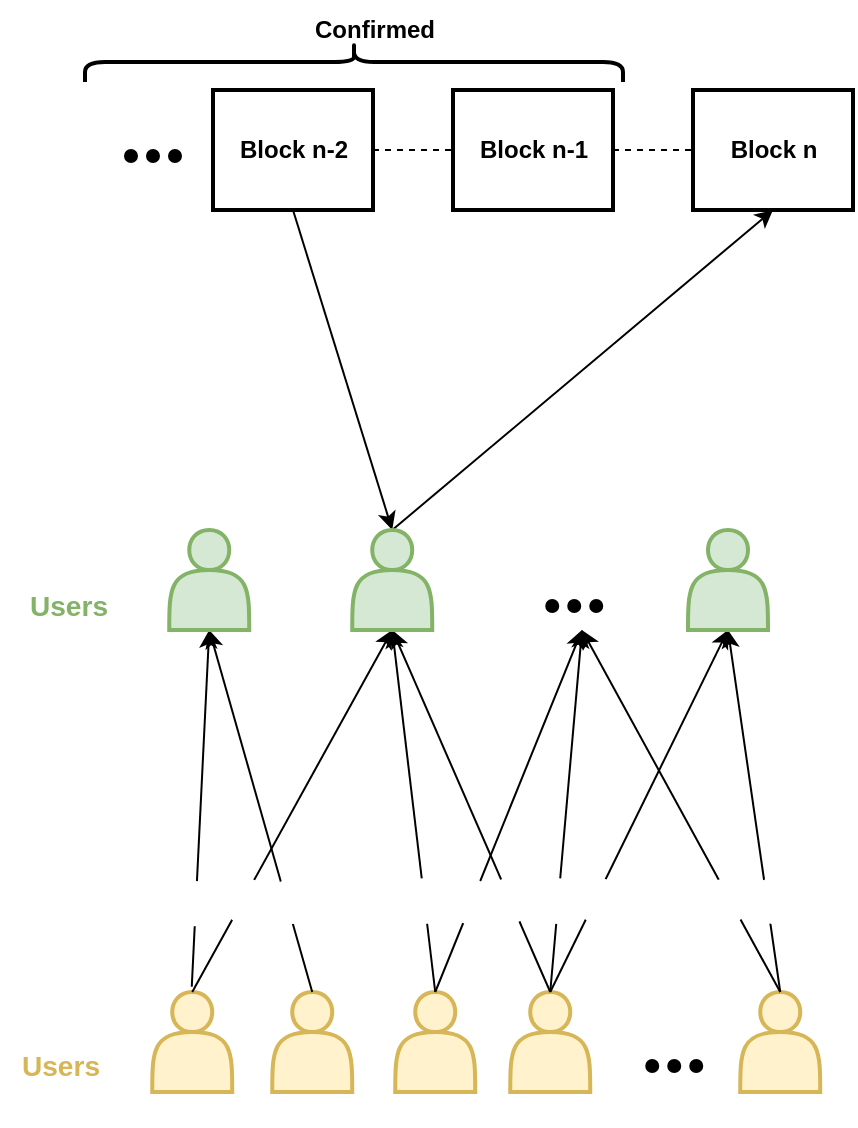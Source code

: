 <mxfile version="26.1.0">
  <diagram name="Page-1" id="uq0ruCk3_rSD9SvaCY8R">
    <mxGraphModel dx="459" dy="373" grid="1" gridSize="10" guides="1" tooltips="1" connect="1" arrows="1" fold="1" page="1" pageScale="1" pageWidth="827" pageHeight="1169" math="0" shadow="0">
      <root>
        <mxCell id="0" />
        <mxCell id="1" parent="0" />
        <mxCell id="N9PLPj0RIy9fikIjidYl-1" value="&lt;b&gt;Block n-1&lt;/b&gt;" style="rounded=0;whiteSpace=wrap;html=1;strokeWidth=2;" vertex="1" parent="1">
          <mxGeometry x="265.5" y="70" width="80" height="60" as="geometry" />
        </mxCell>
        <mxCell id="N9PLPj0RIy9fikIjidYl-2" value="&lt;b&gt;Block n&lt;/b&gt;" style="rounded=0;whiteSpace=wrap;html=1;strokeWidth=2;" vertex="1" parent="1">
          <mxGeometry x="385.5" y="70" width="80" height="60" as="geometry" />
        </mxCell>
        <mxCell id="N9PLPj0RIy9fikIjidYl-3" value="" style="endArrow=none;dashed=1;html=1;rounded=0;entryX=0;entryY=0.5;entryDx=0;entryDy=0;" edge="1" parent="1" source="N9PLPj0RIy9fikIjidYl-1" target="N9PLPj0RIy9fikIjidYl-2">
          <mxGeometry width="50" height="50" relative="1" as="geometry">
            <mxPoint x="185.5" y="100" as="sourcePoint" />
            <mxPoint x="245.5" y="99.5" as="targetPoint" />
          </mxGeometry>
        </mxCell>
        <mxCell id="N9PLPj0RIy9fikIjidYl-4" value="&lt;b&gt;Block n-2&lt;/b&gt;" style="rounded=0;whiteSpace=wrap;html=1;strokeWidth=2;" vertex="1" parent="1">
          <mxGeometry x="145.5" y="70" width="80" height="60" as="geometry" />
        </mxCell>
        <mxCell id="N9PLPj0RIy9fikIjidYl-5" value="" style="endArrow=none;dashed=1;html=1;rounded=0;exitX=1;exitY=0.5;exitDx=0;exitDy=0;entryX=0;entryY=0.5;entryDx=0;entryDy=0;" edge="1" parent="1" source="N9PLPj0RIy9fikIjidYl-4" target="N9PLPj0RIy9fikIjidYl-1">
          <mxGeometry width="50" height="50" relative="1" as="geometry">
            <mxPoint x="355.5" y="110" as="sourcePoint" />
            <mxPoint x="265.5" y="100" as="targetPoint" />
          </mxGeometry>
        </mxCell>
        <mxCell id="N9PLPj0RIy9fikIjidYl-6" value="" style="shape=curlyBracket;whiteSpace=wrap;html=1;rounded=1;labelPosition=left;verticalLabelPosition=middle;align=right;verticalAlign=middle;rotation=90;strokeWidth=2;" vertex="1" parent="1">
          <mxGeometry x="206" y="-78.5" width="20" height="269" as="geometry" />
        </mxCell>
        <mxCell id="N9PLPj0RIy9fikIjidYl-7" value="&lt;b&gt;Confirmed&lt;/b&gt;" style="text;html=1;align=center;verticalAlign=middle;resizable=0;points=[];autosize=1;strokeColor=none;fillColor=none;" vertex="1" parent="1">
          <mxGeometry x="185.5" y="25" width="80" height="30" as="geometry" />
        </mxCell>
        <mxCell id="N9PLPj0RIy9fikIjidYl-12" value="" style="shape=actor;whiteSpace=wrap;html=1;strokeWidth=2;fillColor=#fff2cc;strokeColor=#d6b656;" vertex="1" parent="1">
          <mxGeometry x="115.12" y="521" width="40" height="50" as="geometry" />
        </mxCell>
        <mxCell id="N9PLPj0RIy9fikIjidYl-13" value="" style="shape=actor;whiteSpace=wrap;html=1;strokeWidth=2;fillColor=#fff2cc;strokeColor=#d6b656;" vertex="1" parent="1">
          <mxGeometry x="294.12" y="521" width="40" height="50" as="geometry" />
        </mxCell>
        <mxCell id="N9PLPj0RIy9fikIjidYl-14" value="" style="shape=actor;whiteSpace=wrap;html=1;strokeWidth=2;fillColor=#fff2cc;strokeColor=#d6b656;" vertex="1" parent="1">
          <mxGeometry x="236.62" y="521" width="40" height="50" as="geometry" />
        </mxCell>
        <mxCell id="N9PLPj0RIy9fikIjidYl-15" value="" style="shape=actor;whiteSpace=wrap;html=1;strokeWidth=2;fillColor=#fff2cc;strokeColor=#d6b656;" vertex="1" parent="1">
          <mxGeometry x="175.12" y="521" width="40" height="50" as="geometry" />
        </mxCell>
        <mxCell id="N9PLPj0RIy9fikIjidYl-16" value="" style="shape=actor;whiteSpace=wrap;html=1;strokeWidth=2;fillColor=#fff2cc;strokeColor=#d6b656;" vertex="1" parent="1">
          <mxGeometry x="409.12" y="521" width="40" height="50" as="geometry" />
        </mxCell>
        <mxCell id="N9PLPj0RIy9fikIjidYl-17" value="" style="group" vertex="1" connectable="0" parent="1">
          <mxGeometry x="102.5" y="100" width="26" height="6" as="geometry" />
        </mxCell>
        <mxCell id="N9PLPj0RIy9fikIjidYl-18" value="" style="ellipse;shape=doubleEllipse;whiteSpace=wrap;html=1;aspect=fixed;fillColor=#000000;" vertex="1" parent="N9PLPj0RIy9fikIjidYl-17">
          <mxGeometry x="-1" width="6" height="6" as="geometry" />
        </mxCell>
        <mxCell id="N9PLPj0RIy9fikIjidYl-19" value="" style="ellipse;shape=doubleEllipse;whiteSpace=wrap;html=1;aspect=fixed;fillColor=#000000;" vertex="1" parent="N9PLPj0RIy9fikIjidYl-17">
          <mxGeometry x="10" width="6" height="6" as="geometry" />
        </mxCell>
        <mxCell id="N9PLPj0RIy9fikIjidYl-20" value="" style="ellipse;shape=doubleEllipse;whiteSpace=wrap;html=1;aspect=fixed;fillColor=#000000;" vertex="1" parent="N9PLPj0RIy9fikIjidYl-17">
          <mxGeometry x="21" width="6" height="6" as="geometry" />
        </mxCell>
        <mxCell id="N9PLPj0RIy9fikIjidYl-29" value="" style="endArrow=classic;html=1;rounded=0;exitX=0.5;exitY=0;exitDx=0;exitDy=0;entryX=0.5;entryY=1;entryDx=0;entryDy=0;" edge="1" parent="1" source="N9PLPj0RIy9fikIjidYl-130" target="N9PLPj0RIy9fikIjidYl-2">
          <mxGeometry width="50" height="50" relative="1" as="geometry">
            <mxPoint x="327" y="216" as="sourcePoint" />
            <mxPoint x="401" y="271" as="targetPoint" />
          </mxGeometry>
        </mxCell>
        <mxCell id="N9PLPj0RIy9fikIjidYl-30" value="" style="endArrow=classic;html=1;rounded=0;exitX=0.5;exitY=1;exitDx=0;exitDy=0;entryX=0.5;entryY=0;entryDx=0;entryDy=0;" edge="1" parent="1" source="N9PLPj0RIy9fikIjidYl-4" target="N9PLPj0RIy9fikIjidYl-130">
          <mxGeometry width="50" height="50" relative="1" as="geometry">
            <mxPoint x="351" y="321" as="sourcePoint" />
            <mxPoint x="321" y="203.5" as="targetPoint" />
          </mxGeometry>
        </mxCell>
        <mxCell id="N9PLPj0RIy9fikIjidYl-31" value="" style="group" vertex="1" connectable="0" parent="1">
          <mxGeometry x="363.12" y="555" width="26" height="6" as="geometry" />
        </mxCell>
        <mxCell id="N9PLPj0RIy9fikIjidYl-32" value="" style="ellipse;shape=doubleEllipse;whiteSpace=wrap;html=1;aspect=fixed;fillColor=#000000;" vertex="1" parent="N9PLPj0RIy9fikIjidYl-31">
          <mxGeometry x="-1" width="6" height="6" as="geometry" />
        </mxCell>
        <mxCell id="N9PLPj0RIy9fikIjidYl-33" value="" style="ellipse;shape=doubleEllipse;whiteSpace=wrap;html=1;aspect=fixed;fillColor=#000000;" vertex="1" parent="N9PLPj0RIy9fikIjidYl-31">
          <mxGeometry x="10" width="6" height="6" as="geometry" />
        </mxCell>
        <mxCell id="N9PLPj0RIy9fikIjidYl-34" value="" style="ellipse;shape=doubleEllipse;whiteSpace=wrap;html=1;aspect=fixed;fillColor=#000000;" vertex="1" parent="N9PLPj0RIy9fikIjidYl-31">
          <mxGeometry x="21" width="6" height="6" as="geometry" />
        </mxCell>
        <mxCell id="N9PLPj0RIy9fikIjidYl-40" value="" style="endArrow=classic;html=1;rounded=0;entryX=0.5;entryY=1;entryDx=0;entryDy=0;exitX=0.5;exitY=0;exitDx=0;exitDy=0;" edge="1" parent="1" source="N9PLPj0RIy9fikIjidYl-12" target="N9PLPj0RIy9fikIjidYl-130">
          <mxGeometry width="50" height="50" relative="1" as="geometry">
            <mxPoint x="135.37" y="496" as="sourcePoint" />
            <mxPoint x="255.12" y="427" as="targetPoint" />
          </mxGeometry>
        </mxCell>
        <mxCell id="N9PLPj0RIy9fikIjidYl-41" value="" style="endArrow=classic;html=1;rounded=0;entryX=0.5;entryY=1;entryDx=0;entryDy=0;exitX=0.5;exitY=0;exitDx=0;exitDy=0;" edge="1" parent="1" source="N9PLPj0RIy9fikIjidYl-15" target="N9PLPj0RIy9fikIjidYl-129">
          <mxGeometry width="50" height="50" relative="1" as="geometry">
            <mxPoint x="195.37" y="496" as="sourcePoint" />
            <mxPoint x="135.12" y="427" as="targetPoint" />
          </mxGeometry>
        </mxCell>
        <mxCell id="N9PLPj0RIy9fikIjidYl-42" value="" style="endArrow=classic;html=1;rounded=0;entryX=0.5;entryY=1;entryDx=0;entryDy=0;exitX=0.494;exitY=-0.052;exitDx=0;exitDy=0;exitPerimeter=0;" edge="1" parent="1" source="N9PLPj0RIy9fikIjidYl-12" target="N9PLPj0RIy9fikIjidYl-129">
          <mxGeometry width="50" height="50" relative="1" as="geometry">
            <mxPoint x="135.37" y="496" as="sourcePoint" />
            <mxPoint x="135.12" y="427" as="targetPoint" />
          </mxGeometry>
        </mxCell>
        <mxCell id="N9PLPj0RIy9fikIjidYl-43" value="" style="endArrow=classic;html=1;rounded=0;exitX=0.5;exitY=0;exitDx=0;exitDy=0;entryX=0.5;entryY=1;entryDx=0;entryDy=0;" edge="1" parent="1" source="N9PLPj0RIy9fikIjidYl-14" target="N9PLPj0RIy9fikIjidYl-130">
          <mxGeometry width="50" height="50" relative="1" as="geometry">
            <mxPoint x="230.87" y="501" as="sourcePoint" />
            <mxPoint x="255" y="427" as="targetPoint" />
          </mxGeometry>
        </mxCell>
        <mxCell id="N9PLPj0RIy9fikIjidYl-44" value="" style="endArrow=classic;html=1;rounded=0;exitX=0.5;exitY=0;exitDx=0;exitDy=0;" edge="1" parent="1" source="N9PLPj0RIy9fikIjidYl-14">
          <mxGeometry width="50" height="50" relative="1" as="geometry">
            <mxPoint x="250.87" y="497" as="sourcePoint" />
            <mxPoint x="330" y="340" as="targetPoint" />
          </mxGeometry>
        </mxCell>
        <mxCell id="N9PLPj0RIy9fikIjidYl-45" value="" style="endArrow=classic;html=1;rounded=0;exitX=0.5;exitY=0;exitDx=0;exitDy=0;entryX=0.5;entryY=1;entryDx=0;entryDy=0;" edge="1" parent="1" source="N9PLPj0RIy9fikIjidYl-13" target="N9PLPj0RIy9fikIjidYl-131">
          <mxGeometry width="50" height="50" relative="1" as="geometry">
            <mxPoint x="330.87" y="501" as="sourcePoint" />
            <mxPoint x="429.12" y="427" as="targetPoint" />
          </mxGeometry>
        </mxCell>
        <mxCell id="N9PLPj0RIy9fikIjidYl-46" value="" style="endArrow=classic;html=1;rounded=0;exitX=0.5;exitY=0;exitDx=0;exitDy=0;" edge="1" parent="1" source="N9PLPj0RIy9fikIjidYl-13">
          <mxGeometry width="50" height="50" relative="1" as="geometry">
            <mxPoint x="310.87" y="501" as="sourcePoint" />
            <mxPoint x="330" y="340" as="targetPoint" />
          </mxGeometry>
        </mxCell>
        <mxCell id="N9PLPj0RIy9fikIjidYl-47" value="" style="endArrow=classic;html=1;rounded=0;exitX=0.5;exitY=0;exitDx=0;exitDy=0;entryX=0.5;entryY=1;entryDx=0;entryDy=0;" edge="1" parent="1" source="N9PLPj0RIy9fikIjidYl-13" target="N9PLPj0RIy9fikIjidYl-130">
          <mxGeometry width="50" height="50" relative="1" as="geometry">
            <mxPoint x="205.37" y="477" as="sourcePoint" />
            <mxPoint x="255.12" y="427" as="targetPoint" />
          </mxGeometry>
        </mxCell>
        <mxCell id="N9PLPj0RIy9fikIjidYl-48" value="" style="endArrow=classic;html=1;rounded=0;exitX=0.5;exitY=0;exitDx=0;exitDy=0;entryX=0.5;entryY=1;entryDx=0;entryDy=0;" edge="1" parent="1" source="N9PLPj0RIy9fikIjidYl-16" target="N9PLPj0RIy9fikIjidYl-131">
          <mxGeometry width="50" height="50" relative="1" as="geometry">
            <mxPoint x="409.12" y="496" as="sourcePoint" />
            <mxPoint x="429.12" y="427" as="targetPoint" />
          </mxGeometry>
        </mxCell>
        <mxCell id="N9PLPj0RIy9fikIjidYl-54" value="&lt;h3&gt;&lt;font style=&quot;color: light-dark(rgb(214, 182, 86), rgb(105, 70, 122));&quot;&gt;Users&lt;/font&gt;&lt;/h3&gt;" style="text;html=1;align=center;verticalAlign=middle;resizable=0;points=[];autosize=1;strokeColor=none;fillColor=none;" vertex="1" parent="1">
          <mxGeometry x="39.12" y="528" width="60" height="60" as="geometry" />
        </mxCell>
        <mxCell id="N9PLPj0RIy9fikIjidYl-57" value="" style="group" vertex="1" connectable="0" parent="1">
          <mxGeometry x="150.12" y="464" width="23" height="23" as="geometry" />
        </mxCell>
        <mxCell id="N9PLPj0RIy9fikIjidYl-58" value="" style="ellipse;whiteSpace=wrap;html=1;aspect=fixed;fillColor=default;strokeColor=none;" vertex="1" parent="N9PLPj0RIy9fikIjidYl-57">
          <mxGeometry width="23" height="23" as="geometry" />
        </mxCell>
        <mxCell id="N9PLPj0RIy9fikIjidYl-59" value="" style="shape=image;html=1;verticalAlign=top;verticalLabelPosition=bottom;labelBackgroundColor=#ffffff;imageAspect=0;aspect=fixed;image=https://cdn0.iconfinder.com/data/icons/basic-e-commerce-line/48/Receipt_success-128.png" vertex="1" parent="N9PLPj0RIy9fikIjidYl-57">
          <mxGeometry x="2.88" y="2.88" width="17.25" height="17.25" as="geometry" />
        </mxCell>
        <mxCell id="N9PLPj0RIy9fikIjidYl-60" value="" style="group" vertex="1" connectable="0" parent="1">
          <mxGeometry x="123.62" y="465.25" width="23" height="23" as="geometry" />
        </mxCell>
        <mxCell id="N9PLPj0RIy9fikIjidYl-61" value="" style="ellipse;whiteSpace=wrap;html=1;aspect=fixed;fillColor=default;strokeColor=none;" vertex="1" parent="N9PLPj0RIy9fikIjidYl-60">
          <mxGeometry width="23" height="23" as="geometry" />
        </mxCell>
        <mxCell id="N9PLPj0RIy9fikIjidYl-62" value="" style="shape=image;html=1;verticalAlign=top;verticalLabelPosition=bottom;labelBackgroundColor=#ffffff;imageAspect=0;aspect=fixed;image=https://cdn0.iconfinder.com/data/icons/basic-e-commerce-line/48/Receipt_success-128.png" vertex="1" parent="N9PLPj0RIy9fikIjidYl-60">
          <mxGeometry x="2.88" y="2.88" width="17.25" height="17.25" as="geometry" />
        </mxCell>
        <mxCell id="N9PLPj0RIy9fikIjidYl-63" value="" style="group" vertex="1" connectable="0" parent="1">
          <mxGeometry x="174" y="464" width="23" height="23" as="geometry" />
        </mxCell>
        <mxCell id="N9PLPj0RIy9fikIjidYl-64" value="" style="ellipse;whiteSpace=wrap;html=1;aspect=fixed;fillColor=default;strokeColor=none;" vertex="1" parent="N9PLPj0RIy9fikIjidYl-63">
          <mxGeometry width="23" height="23" as="geometry" />
        </mxCell>
        <mxCell id="N9PLPj0RIy9fikIjidYl-65" value="" style="shape=image;html=1;verticalAlign=top;verticalLabelPosition=bottom;labelBackgroundColor=#ffffff;imageAspect=0;aspect=fixed;image=https://cdn0.iconfinder.com/data/icons/basic-e-commerce-line/48/Receipt_success-128.png" vertex="1" parent="N9PLPj0RIy9fikIjidYl-63">
          <mxGeometry x="2.88" y="2.88" width="17.25" height="17.25" as="geometry" />
        </mxCell>
        <mxCell id="N9PLPj0RIy9fikIjidYl-66" value="" style="group" vertex="1" connectable="0" parent="1">
          <mxGeometry x="240" y="464" width="23" height="23" as="geometry" />
        </mxCell>
        <mxCell id="N9PLPj0RIy9fikIjidYl-67" value="" style="ellipse;whiteSpace=wrap;html=1;aspect=fixed;fillColor=default;strokeColor=none;" vertex="1" parent="N9PLPj0RIy9fikIjidYl-66">
          <mxGeometry width="23" height="23" as="geometry" />
        </mxCell>
        <mxCell id="N9PLPj0RIy9fikIjidYl-68" value="" style="shape=image;html=1;verticalAlign=top;verticalLabelPosition=bottom;labelBackgroundColor=#ffffff;imageAspect=0;aspect=fixed;image=https://cdn0.iconfinder.com/data/icons/basic-e-commerce-line/48/Receipt_success-128.png" vertex="1" parent="N9PLPj0RIy9fikIjidYl-66">
          <mxGeometry x="2.88" y="2.88" width="17.25" height="17.25" as="geometry" />
        </mxCell>
        <mxCell id="N9PLPj0RIy9fikIjidYl-69" value="" style="group" vertex="1" connectable="0" parent="1">
          <mxGeometry x="282" y="464" width="23" height="23" as="geometry" />
        </mxCell>
        <mxCell id="N9PLPj0RIy9fikIjidYl-70" value="" style="ellipse;whiteSpace=wrap;html=1;aspect=fixed;fillColor=default;strokeColor=none;" vertex="1" parent="N9PLPj0RIy9fikIjidYl-69">
          <mxGeometry width="23" height="23" as="geometry" />
        </mxCell>
        <mxCell id="N9PLPj0RIy9fikIjidYl-71" value="" style="shape=image;html=1;verticalAlign=top;verticalLabelPosition=bottom;labelBackgroundColor=#ffffff;imageAspect=0;aspect=fixed;image=https://cdn0.iconfinder.com/data/icons/basic-e-commerce-line/48/Receipt_success-128.png" vertex="1" parent="N9PLPj0RIy9fikIjidYl-69">
          <mxGeometry x="2.88" y="2.88" width="17.25" height="17.25" as="geometry" />
        </mxCell>
        <mxCell id="N9PLPj0RIy9fikIjidYl-72" value="" style="group" vertex="1" connectable="0" parent="1">
          <mxGeometry x="306" y="464" width="23" height="23" as="geometry" />
        </mxCell>
        <mxCell id="N9PLPj0RIy9fikIjidYl-73" value="" style="ellipse;whiteSpace=wrap;html=1;aspect=fixed;fillColor=default;strokeColor=none;" vertex="1" parent="N9PLPj0RIy9fikIjidYl-72">
          <mxGeometry width="23" height="23" as="geometry" />
        </mxCell>
        <mxCell id="N9PLPj0RIy9fikIjidYl-74" value="" style="shape=image;html=1;verticalAlign=top;verticalLabelPosition=bottom;labelBackgroundColor=#ffffff;imageAspect=0;aspect=fixed;image=https://cdn0.iconfinder.com/data/icons/basic-e-commerce-line/48/Receipt_success-128.png" vertex="1" parent="N9PLPj0RIy9fikIjidYl-72">
          <mxGeometry x="2.88" y="2.88" width="17.25" height="17.25" as="geometry" />
        </mxCell>
        <mxCell id="N9PLPj0RIy9fikIjidYl-75" value="" style="group" vertex="1" connectable="0" parent="1">
          <mxGeometry x="327" y="464" width="23" height="23" as="geometry" />
        </mxCell>
        <mxCell id="N9PLPj0RIy9fikIjidYl-76" value="" style="ellipse;whiteSpace=wrap;html=1;aspect=fixed;fillColor=default;strokeColor=none;" vertex="1" parent="N9PLPj0RIy9fikIjidYl-75">
          <mxGeometry width="23" height="23" as="geometry" />
        </mxCell>
        <mxCell id="N9PLPj0RIy9fikIjidYl-77" value="" style="shape=image;html=1;verticalAlign=top;verticalLabelPosition=bottom;labelBackgroundColor=#ffffff;imageAspect=0;aspect=fixed;image=https://cdn0.iconfinder.com/data/icons/basic-e-commerce-line/48/Receipt_success-128.png" vertex="1" parent="N9PLPj0RIy9fikIjidYl-75">
          <mxGeometry x="2.88" y="2.88" width="17.25" height="17.25" as="geometry" />
        </mxCell>
        <mxCell id="N9PLPj0RIy9fikIjidYl-81" value="" style="group" vertex="1" connectable="0" parent="1">
          <mxGeometry x="414" y="464" width="23" height="23" as="geometry" />
        </mxCell>
        <mxCell id="N9PLPj0RIy9fikIjidYl-82" value="" style="ellipse;whiteSpace=wrap;html=1;aspect=fixed;fillColor=default;strokeColor=none;" vertex="1" parent="N9PLPj0RIy9fikIjidYl-81">
          <mxGeometry width="23" height="23" as="geometry" />
        </mxCell>
        <mxCell id="N9PLPj0RIy9fikIjidYl-83" value="" style="shape=image;html=1;verticalAlign=top;verticalLabelPosition=bottom;labelBackgroundColor=#ffffff;imageAspect=0;aspect=fixed;image=https://cdn0.iconfinder.com/data/icons/basic-e-commerce-line/48/Receipt_success-128.png" vertex="1" parent="N9PLPj0RIy9fikIjidYl-81">
          <mxGeometry x="2.88" y="2.88" width="17.25" height="17.25" as="geometry" />
        </mxCell>
        <mxCell id="N9PLPj0RIy9fikIjidYl-129" value="" style="shape=actor;whiteSpace=wrap;html=1;strokeWidth=2;fillColor=#d5e8d4;strokeColor=#82b366;" vertex="1" parent="1">
          <mxGeometry x="123.62" y="290" width="40" height="50" as="geometry" />
        </mxCell>
        <mxCell id="N9PLPj0RIy9fikIjidYl-130" value="" style="shape=actor;whiteSpace=wrap;html=1;strokeWidth=2;fillColor=#d5e8d4;strokeColor=#82b366;" vertex="1" parent="1">
          <mxGeometry x="215.12" y="290" width="40" height="50" as="geometry" />
        </mxCell>
        <mxCell id="N9PLPj0RIy9fikIjidYl-131" value="" style="shape=actor;whiteSpace=wrap;html=1;strokeWidth=2;fillColor=#d5e8d4;strokeColor=#82b366;" vertex="1" parent="1">
          <mxGeometry x="383" y="290" width="40" height="50" as="geometry" />
        </mxCell>
        <mxCell id="N9PLPj0RIy9fikIjidYl-133" value="" style="group" vertex="1" connectable="0" parent="1">
          <mxGeometry x="313.12" y="325" width="26" height="6" as="geometry" />
        </mxCell>
        <mxCell id="N9PLPj0RIy9fikIjidYl-134" value="" style="ellipse;shape=doubleEllipse;whiteSpace=wrap;html=1;aspect=fixed;fillColor=#000000;" vertex="1" parent="N9PLPj0RIy9fikIjidYl-133">
          <mxGeometry x="-1" width="6" height="6" as="geometry" />
        </mxCell>
        <mxCell id="N9PLPj0RIy9fikIjidYl-135" value="" style="ellipse;shape=doubleEllipse;whiteSpace=wrap;html=1;aspect=fixed;fillColor=#000000;" vertex="1" parent="N9PLPj0RIy9fikIjidYl-133">
          <mxGeometry x="10" width="6" height="6" as="geometry" />
        </mxCell>
        <mxCell id="N9PLPj0RIy9fikIjidYl-136" value="" style="ellipse;shape=doubleEllipse;whiteSpace=wrap;html=1;aspect=fixed;fillColor=#000000;" vertex="1" parent="N9PLPj0RIy9fikIjidYl-133">
          <mxGeometry x="21" width="6" height="6" as="geometry" />
        </mxCell>
        <mxCell id="N9PLPj0RIy9fikIjidYl-137" value="" style="endArrow=classic;html=1;rounded=0;exitX=0.5;exitY=0;exitDx=0;exitDy=0;" edge="1" parent="1" source="N9PLPj0RIy9fikIjidYl-16">
          <mxGeometry width="50" height="50" relative="1" as="geometry">
            <mxPoint x="430" y="520" as="sourcePoint" />
            <mxPoint x="330" y="340" as="targetPoint" />
          </mxGeometry>
        </mxCell>
        <mxCell id="N9PLPj0RIy9fikIjidYl-138" value="" style="group" vertex="1" connectable="0" parent="1">
          <mxGeometry x="391" y="464" width="23" height="23" as="geometry" />
        </mxCell>
        <mxCell id="N9PLPj0RIy9fikIjidYl-139" value="" style="ellipse;whiteSpace=wrap;html=1;aspect=fixed;fillColor=default;strokeColor=none;" vertex="1" parent="N9PLPj0RIy9fikIjidYl-138">
          <mxGeometry width="23" height="23" as="geometry" />
        </mxCell>
        <mxCell id="N9PLPj0RIy9fikIjidYl-140" value="" style="shape=image;html=1;verticalAlign=top;verticalLabelPosition=bottom;labelBackgroundColor=#ffffff;imageAspect=0;aspect=fixed;image=https://cdn0.iconfinder.com/data/icons/basic-e-commerce-line/48/Receipt_success-128.png" vertex="1" parent="N9PLPj0RIy9fikIjidYl-138">
          <mxGeometry x="2.88" y="2.88" width="17.25" height="17.25" as="geometry" />
        </mxCell>
        <mxCell id="N9PLPj0RIy9fikIjidYl-141" value="" style="group" vertex="1" connectable="0" parent="1">
          <mxGeometry x="262" y="464" width="23" height="23" as="geometry" />
        </mxCell>
        <mxCell id="N9PLPj0RIy9fikIjidYl-142" value="" style="ellipse;whiteSpace=wrap;html=1;aspect=fixed;fillColor=default;strokeColor=none;" vertex="1" parent="N9PLPj0RIy9fikIjidYl-141">
          <mxGeometry width="23" height="23" as="geometry" />
        </mxCell>
        <mxCell id="N9PLPj0RIy9fikIjidYl-143" value="" style="shape=image;html=1;verticalAlign=top;verticalLabelPosition=bottom;labelBackgroundColor=#ffffff;imageAspect=0;aspect=fixed;image=https://cdn0.iconfinder.com/data/icons/basic-e-commerce-line/48/Receipt_success-128.png" vertex="1" parent="N9PLPj0RIy9fikIjidYl-141">
          <mxGeometry x="2.88" y="2.88" width="17.25" height="17.25" as="geometry" />
        </mxCell>
        <mxCell id="N9PLPj0RIy9fikIjidYl-144" value="&lt;h3&gt;&lt;font style=&quot;color: light-dark(rgb(130, 179, 102), rgb(105, 70, 122));&quot;&gt;Users&lt;/font&gt;&lt;/h3&gt;" style="text;html=1;align=center;verticalAlign=middle;resizable=0;points=[];autosize=1;strokeColor=none;fillColor=none;" vertex="1" parent="1">
          <mxGeometry x="42.5" y="298" width="60" height="60" as="geometry" />
        </mxCell>
      </root>
    </mxGraphModel>
  </diagram>
</mxfile>
